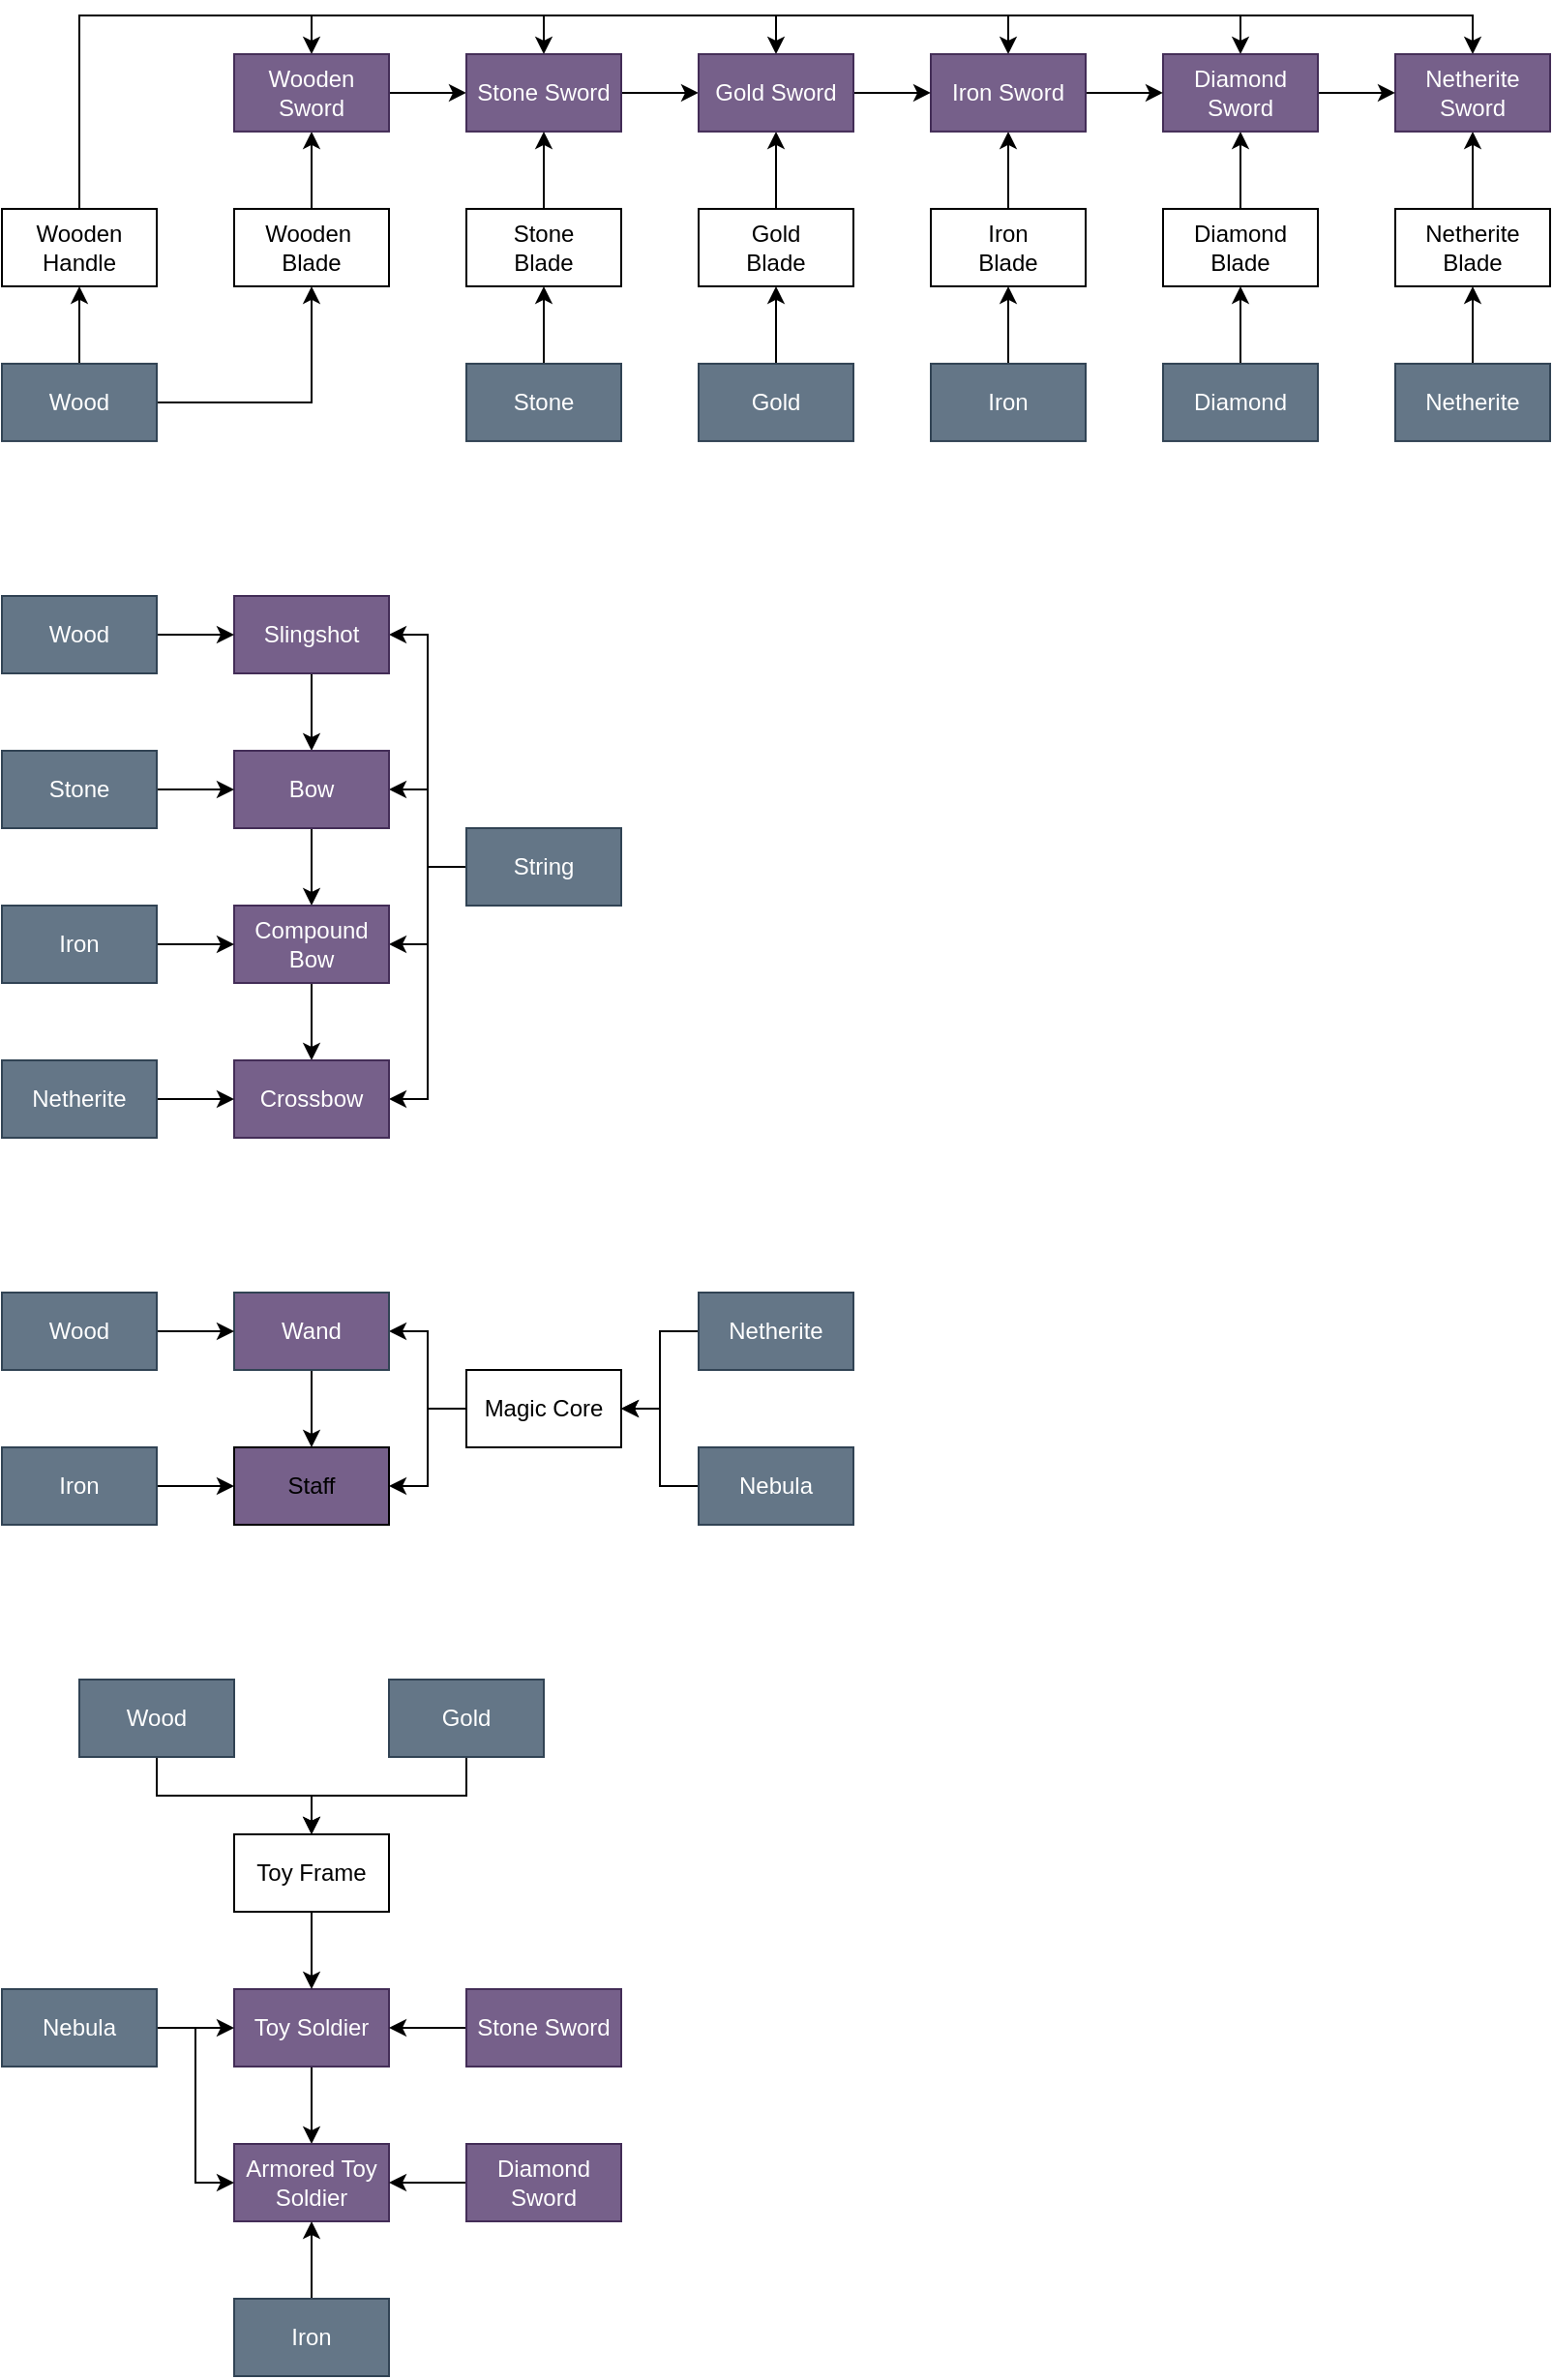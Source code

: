 <mxfile version="20.5.1" type="device"><diagram id="8wfLspg8h3ihUkC7tvms" name="Page-1"><mxGraphModel dx="2171" dy="1181" grid="1" gridSize="10" guides="1" tooltips="1" connect="1" arrows="1" fold="1" page="1" pageScale="1" pageWidth="1200" pageHeight="1920" math="0" shadow="0"><root><mxCell id="0"/><mxCell id="1" parent="0"/><mxCell id="ek0Kol-2n1qNBJbJJXOb-60" style="edgeStyle=orthogonalEdgeStyle;rounded=0;orthogonalLoop=1;jettySize=auto;html=1;entryX=0.5;entryY=1;entryDx=0;entryDy=0;" parent="1" source="ek0Kol-2n1qNBJbJJXOb-1" target="ek0Kol-2n1qNBJbJJXOb-4" edge="1"><mxGeometry relative="1" as="geometry"/></mxCell><mxCell id="ek0Kol-2n1qNBJbJJXOb-61" style="edgeStyle=orthogonalEdgeStyle;rounded=0;orthogonalLoop=1;jettySize=auto;html=1;entryX=0.5;entryY=1;entryDx=0;entryDy=0;" parent="1" source="ek0Kol-2n1qNBJbJJXOb-1" target="ek0Kol-2n1qNBJbJJXOb-5" edge="1"><mxGeometry relative="1" as="geometry"/></mxCell><mxCell id="ek0Kol-2n1qNBJbJJXOb-1" value="Wood" style="rounded=0;whiteSpace=wrap;html=1;fillColor=#647687;strokeColor=#314354;fontColor=#ffffff;" parent="1" vertex="1"><mxGeometry x="40" y="239.97" width="80" height="40" as="geometry"/></mxCell><mxCell id="ek0Kol-2n1qNBJbJJXOb-68" style="edgeStyle=orthogonalEdgeStyle;rounded=0;orthogonalLoop=1;jettySize=auto;html=1;entryX=0.5;entryY=1;entryDx=0;entryDy=0;" parent="1" source="ek0Kol-2n1qNBJbJJXOb-4" target="ek0Kol-2n1qNBJbJJXOb-7" edge="1"><mxGeometry relative="1" as="geometry"/></mxCell><mxCell id="ek0Kol-2n1qNBJbJJXOb-4" value="Wooden&amp;nbsp;&lt;br&gt;Blade" style="rounded=0;whiteSpace=wrap;html=1;" parent="1" vertex="1"><mxGeometry x="160" y="159.97" width="80" height="40" as="geometry"/></mxCell><mxCell id="ek0Kol-2n1qNBJbJJXOb-43" style="edgeStyle=orthogonalEdgeStyle;rounded=0;orthogonalLoop=1;jettySize=auto;html=1;entryX=0.5;entryY=0;entryDx=0;entryDy=0;" parent="1" source="ek0Kol-2n1qNBJbJJXOb-5" target="ek0Kol-2n1qNBJbJJXOb-42" edge="1"><mxGeometry relative="1" as="geometry"><Array as="points"><mxPoint x="80" y="59.97"/><mxPoint x="440" y="59.97"/></Array></mxGeometry></mxCell><mxCell id="ek0Kol-2n1qNBJbJJXOb-45" style="edgeStyle=orthogonalEdgeStyle;rounded=0;orthogonalLoop=1;jettySize=auto;html=1;entryX=0.5;entryY=0;entryDx=0;entryDy=0;" parent="1" source="ek0Kol-2n1qNBJbJJXOb-5" target="ek0Kol-2n1qNBJbJJXOb-40" edge="1"><mxGeometry relative="1" as="geometry"><Array as="points"><mxPoint x="80" y="59.97"/><mxPoint x="680" y="59.97"/></Array></mxGeometry></mxCell><mxCell id="ek0Kol-2n1qNBJbJJXOb-70" style="edgeStyle=orthogonalEdgeStyle;rounded=0;orthogonalLoop=1;jettySize=auto;html=1;entryX=0.5;entryY=0;entryDx=0;entryDy=0;" parent="1" source="ek0Kol-2n1qNBJbJJXOb-5" target="ek0Kol-2n1qNBJbJJXOb-18" edge="1"><mxGeometry relative="1" as="geometry"><Array as="points"><mxPoint x="80" y="59.97"/><mxPoint x="320" y="59.97"/></Array></mxGeometry></mxCell><mxCell id="ek0Kol-2n1qNBJbJJXOb-71" style="edgeStyle=orthogonalEdgeStyle;rounded=0;orthogonalLoop=1;jettySize=auto;html=1;entryX=0.5;entryY=0;entryDx=0;entryDy=0;" parent="1" source="ek0Kol-2n1qNBJbJJXOb-5" target="ek0Kol-2n1qNBJbJJXOb-7" edge="1"><mxGeometry relative="1" as="geometry"><Array as="points"><mxPoint x="80" y="59.97"/><mxPoint x="200" y="59.97"/></Array></mxGeometry></mxCell><mxCell id="ek0Kol-2n1qNBJbJJXOb-72" style="edgeStyle=orthogonalEdgeStyle;rounded=0;orthogonalLoop=1;jettySize=auto;html=1;entryX=0.5;entryY=0;entryDx=0;entryDy=0;" parent="1" source="ek0Kol-2n1qNBJbJJXOb-5" target="ek0Kol-2n1qNBJbJJXOb-41" edge="1"><mxGeometry relative="1" as="geometry"><Array as="points"><mxPoint x="80" y="59.97"/><mxPoint x="560" y="59.97"/></Array></mxGeometry></mxCell><mxCell id="ek0Kol-2n1qNBJbJJXOb-73" style="edgeStyle=orthogonalEdgeStyle;rounded=0;orthogonalLoop=1;jettySize=auto;html=1;entryX=0.5;entryY=0;entryDx=0;entryDy=0;" parent="1" source="ek0Kol-2n1qNBJbJJXOb-5" target="ek0Kol-2n1qNBJbJJXOb-39" edge="1"><mxGeometry relative="1" as="geometry"><Array as="points"><mxPoint x="80" y="59.97"/><mxPoint x="800" y="59.97"/></Array></mxGeometry></mxCell><mxCell id="ek0Kol-2n1qNBJbJJXOb-5" value="Wooden Handle" style="rounded=0;whiteSpace=wrap;html=1;" parent="1" vertex="1"><mxGeometry x="40" y="159.97" width="80" height="40" as="geometry"/></mxCell><mxCell id="ek0Kol-2n1qNBJbJJXOb-31" style="edgeStyle=orthogonalEdgeStyle;rounded=0;orthogonalLoop=1;jettySize=auto;html=1;entryX=0;entryY=0.5;entryDx=0;entryDy=0;" parent="1" source="ek0Kol-2n1qNBJbJJXOb-7" target="ek0Kol-2n1qNBJbJJXOb-18" edge="1"><mxGeometry relative="1" as="geometry"/></mxCell><mxCell id="ek0Kol-2n1qNBJbJJXOb-7" value="Wooden Sword" style="rounded=0;whiteSpace=wrap;html=1;fillColor=#76608a;fontColor=#ffffff;strokeColor=#432D57;" parent="1" vertex="1"><mxGeometry x="160" y="79.97" width="80" height="40" as="geometry"/></mxCell><mxCell id="ek0Kol-2n1qNBJbJJXOb-28" style="edgeStyle=orthogonalEdgeStyle;rounded=0;orthogonalLoop=1;jettySize=auto;html=1;entryX=0.5;entryY=1;entryDx=0;entryDy=0;" parent="1" source="ek0Kol-2n1qNBJbJJXOb-12" target="ek0Kol-2n1qNBJbJJXOb-19" edge="1"><mxGeometry relative="1" as="geometry"/></mxCell><mxCell id="ek0Kol-2n1qNBJbJJXOb-12" value="Stone" style="rounded=0;whiteSpace=wrap;html=1;fillColor=#647687;strokeColor=#314354;fontColor=#ffffff;" parent="1" vertex="1"><mxGeometry x="280" y="239.97" width="80" height="40" as="geometry"/></mxCell><mxCell id="ek0Kol-2n1qNBJbJJXOb-48" style="edgeStyle=orthogonalEdgeStyle;rounded=0;orthogonalLoop=1;jettySize=auto;html=1;entryX=0.5;entryY=1;entryDx=0;entryDy=0;" parent="1" source="ek0Kol-2n1qNBJbJJXOb-13" target="ek0Kol-2n1qNBJbJJXOb-36" edge="1"><mxGeometry relative="1" as="geometry"/></mxCell><mxCell id="ek0Kol-2n1qNBJbJJXOb-13" value="Iron" style="rounded=0;whiteSpace=wrap;html=1;fillColor=#647687;strokeColor=#314354;fontColor=#ffffff;" parent="1" vertex="1"><mxGeometry x="520" y="239.97" width="80" height="40" as="geometry"/></mxCell><mxCell id="ek0Kol-2n1qNBJbJJXOb-47" style="edgeStyle=orthogonalEdgeStyle;rounded=0;orthogonalLoop=1;jettySize=auto;html=1;entryX=0.5;entryY=1;entryDx=0;entryDy=0;" parent="1" source="ek0Kol-2n1qNBJbJJXOb-14" target="ek0Kol-2n1qNBJbJJXOb-35" edge="1"><mxGeometry relative="1" as="geometry"/></mxCell><mxCell id="ek0Kol-2n1qNBJbJJXOb-14" value="Gold" style="rounded=0;whiteSpace=wrap;html=1;fillColor=#647687;strokeColor=#314354;fontColor=#ffffff;" parent="1" vertex="1"><mxGeometry x="400" y="239.97" width="80" height="40" as="geometry"/></mxCell><mxCell id="ek0Kol-2n1qNBJbJJXOb-49" style="edgeStyle=orthogonalEdgeStyle;rounded=0;orthogonalLoop=1;jettySize=auto;html=1;entryX=0.5;entryY=1;entryDx=0;entryDy=0;" parent="1" source="ek0Kol-2n1qNBJbJJXOb-15" target="ek0Kol-2n1qNBJbJJXOb-37" edge="1"><mxGeometry relative="1" as="geometry"/></mxCell><mxCell id="ek0Kol-2n1qNBJbJJXOb-15" value="Diamond" style="rounded=0;whiteSpace=wrap;html=1;fillColor=#647687;strokeColor=#314354;fontColor=#ffffff;" parent="1" vertex="1"><mxGeometry x="640" y="239.97" width="80" height="40" as="geometry"/></mxCell><mxCell id="ek0Kol-2n1qNBJbJJXOb-50" style="edgeStyle=orthogonalEdgeStyle;rounded=0;orthogonalLoop=1;jettySize=auto;html=1;entryX=0.5;entryY=1;entryDx=0;entryDy=0;" parent="1" source="ek0Kol-2n1qNBJbJJXOb-16" target="ek0Kol-2n1qNBJbJJXOb-38" edge="1"><mxGeometry relative="1" as="geometry"/></mxCell><mxCell id="ek0Kol-2n1qNBJbJJXOb-16" value="Netherite" style="rounded=0;whiteSpace=wrap;html=1;fillColor=#647687;strokeColor=#314354;fontColor=#ffffff;" parent="1" vertex="1"><mxGeometry x="760" y="239.97" width="80" height="40" as="geometry"/></mxCell><mxCell id="jiZ31AxafmcA23wwuReJ-4" style="edgeStyle=orthogonalEdgeStyle;rounded=0;orthogonalLoop=1;jettySize=auto;html=1;entryX=1;entryY=0.5;entryDx=0;entryDy=0;" parent="1" source="ek0Kol-2n1qNBJbJJXOb-17" target="jiZ31AxafmcA23wwuReJ-2" edge="1"><mxGeometry relative="1" as="geometry"/></mxCell><mxCell id="ek0Kol-2n1qNBJbJJXOb-17" value="Nebula" style="rounded=0;whiteSpace=wrap;html=1;fillColor=#647687;strokeColor=#314354;fontColor=#ffffff;" parent="1" vertex="1"><mxGeometry x="400" y="800" width="80" height="40" as="geometry"/></mxCell><mxCell id="ek0Kol-2n1qNBJbJJXOb-56" style="edgeStyle=orthogonalEdgeStyle;rounded=0;orthogonalLoop=1;jettySize=auto;html=1;entryX=0;entryY=0.5;entryDx=0;entryDy=0;" parent="1" source="ek0Kol-2n1qNBJbJJXOb-18" target="ek0Kol-2n1qNBJbJJXOb-42" edge="1"><mxGeometry relative="1" as="geometry"/></mxCell><mxCell id="ek0Kol-2n1qNBJbJJXOb-18" value="Stone Sword" style="rounded=0;whiteSpace=wrap;html=1;fillColor=#76608a;fontColor=#ffffff;strokeColor=#432D57;" parent="1" vertex="1"><mxGeometry x="280" y="79.97" width="80" height="40" as="geometry"/></mxCell><mxCell id="ek0Kol-2n1qNBJbJJXOb-29" style="edgeStyle=orthogonalEdgeStyle;rounded=0;orthogonalLoop=1;jettySize=auto;html=1;entryX=0.5;entryY=1;entryDx=0;entryDy=0;" parent="1" source="ek0Kol-2n1qNBJbJJXOb-19" target="ek0Kol-2n1qNBJbJJXOb-18" edge="1"><mxGeometry relative="1" as="geometry"/></mxCell><mxCell id="ek0Kol-2n1qNBJbJJXOb-19" value="Stone &lt;br&gt;Blade" style="rounded=0;whiteSpace=wrap;html=1;" parent="1" vertex="1"><mxGeometry x="280" y="159.97" width="80" height="40" as="geometry"/></mxCell><mxCell id="ek0Kol-2n1qNBJbJJXOb-55" style="edgeStyle=orthogonalEdgeStyle;rounded=0;orthogonalLoop=1;jettySize=auto;html=1;entryX=0.5;entryY=1;entryDx=0;entryDy=0;" parent="1" source="ek0Kol-2n1qNBJbJJXOb-35" target="ek0Kol-2n1qNBJbJJXOb-42" edge="1"><mxGeometry relative="1" as="geometry"/></mxCell><mxCell id="ek0Kol-2n1qNBJbJJXOb-35" value="Gold&lt;br&gt;Blade" style="rounded=0;whiteSpace=wrap;html=1;" parent="1" vertex="1"><mxGeometry x="400" y="159.97" width="80" height="40" as="geometry"/></mxCell><mxCell id="ek0Kol-2n1qNBJbJJXOb-54" style="edgeStyle=orthogonalEdgeStyle;rounded=0;orthogonalLoop=1;jettySize=auto;html=1;entryX=0.5;entryY=1;entryDx=0;entryDy=0;" parent="1" source="ek0Kol-2n1qNBJbJJXOb-36" target="ek0Kol-2n1qNBJbJJXOb-41" edge="1"><mxGeometry relative="1" as="geometry"/></mxCell><mxCell id="ek0Kol-2n1qNBJbJJXOb-36" value="Iron&lt;br&gt;Blade" style="rounded=0;whiteSpace=wrap;html=1;" parent="1" vertex="1"><mxGeometry x="520" y="159.97" width="80" height="40" as="geometry"/></mxCell><mxCell id="ek0Kol-2n1qNBJbJJXOb-53" style="edgeStyle=orthogonalEdgeStyle;rounded=0;orthogonalLoop=1;jettySize=auto;html=1;entryX=0.5;entryY=1;entryDx=0;entryDy=0;" parent="1" source="ek0Kol-2n1qNBJbJJXOb-37" target="ek0Kol-2n1qNBJbJJXOb-40" edge="1"><mxGeometry relative="1" as="geometry"/></mxCell><mxCell id="ek0Kol-2n1qNBJbJJXOb-37" value="Diamond&lt;br&gt;Blade" style="rounded=0;whiteSpace=wrap;html=1;" parent="1" vertex="1"><mxGeometry x="640" y="159.97" width="80" height="40" as="geometry"/></mxCell><mxCell id="ek0Kol-2n1qNBJbJJXOb-51" style="edgeStyle=orthogonalEdgeStyle;rounded=0;orthogonalLoop=1;jettySize=auto;html=1;entryX=0.5;entryY=1;entryDx=0;entryDy=0;" parent="1" source="ek0Kol-2n1qNBJbJJXOb-38" target="ek0Kol-2n1qNBJbJJXOb-39" edge="1"><mxGeometry relative="1" as="geometry"/></mxCell><mxCell id="ek0Kol-2n1qNBJbJJXOb-38" value="Netherite&lt;br&gt;Blade" style="rounded=0;whiteSpace=wrap;html=1;" parent="1" vertex="1"><mxGeometry x="760" y="159.97" width="80" height="40" as="geometry"/></mxCell><mxCell id="ek0Kol-2n1qNBJbJJXOb-39" value="Netherite&lt;br&gt;Sword" style="rounded=0;whiteSpace=wrap;html=1;fillColor=#76608a;fontColor=#ffffff;strokeColor=#432D57;" parent="1" vertex="1"><mxGeometry x="760" y="79.97" width="80" height="40" as="geometry"/></mxCell><mxCell id="ek0Kol-2n1qNBJbJJXOb-59" style="edgeStyle=orthogonalEdgeStyle;rounded=0;orthogonalLoop=1;jettySize=auto;html=1;entryX=0;entryY=0.5;entryDx=0;entryDy=0;" parent="1" source="ek0Kol-2n1qNBJbJJXOb-40" target="ek0Kol-2n1qNBJbJJXOb-39" edge="1"><mxGeometry relative="1" as="geometry"/></mxCell><mxCell id="ek0Kol-2n1qNBJbJJXOb-40" value="Diamond Sword" style="rounded=0;whiteSpace=wrap;html=1;fillColor=#76608a;fontColor=#ffffff;strokeColor=#432D57;" parent="1" vertex="1"><mxGeometry x="640" y="79.97" width="80" height="40" as="geometry"/></mxCell><mxCell id="ek0Kol-2n1qNBJbJJXOb-58" style="edgeStyle=orthogonalEdgeStyle;rounded=0;orthogonalLoop=1;jettySize=auto;html=1;entryX=0;entryY=0.5;entryDx=0;entryDy=0;" parent="1" source="ek0Kol-2n1qNBJbJJXOb-41" target="ek0Kol-2n1qNBJbJJXOb-40" edge="1"><mxGeometry relative="1" as="geometry"/></mxCell><mxCell id="ek0Kol-2n1qNBJbJJXOb-41" value="Iron Sword" style="rounded=0;whiteSpace=wrap;html=1;fillColor=#76608a;fontColor=#ffffff;strokeColor=#432D57;" parent="1" vertex="1"><mxGeometry x="520" y="79.97" width="80" height="40" as="geometry"/></mxCell><mxCell id="ek0Kol-2n1qNBJbJJXOb-57" style="edgeStyle=orthogonalEdgeStyle;rounded=0;orthogonalLoop=1;jettySize=auto;html=1;entryX=0;entryY=0.5;entryDx=0;entryDy=0;" parent="1" source="ek0Kol-2n1qNBJbJJXOb-42" target="ek0Kol-2n1qNBJbJJXOb-41" edge="1"><mxGeometry relative="1" as="geometry"/></mxCell><mxCell id="ek0Kol-2n1qNBJbJJXOb-42" value="Gold Sword" style="rounded=0;whiteSpace=wrap;html=1;fillColor=#76608a;fontColor=#ffffff;strokeColor=#432D57;" parent="1" vertex="1"><mxGeometry x="400" y="79.97" width="80" height="40" as="geometry"/></mxCell><mxCell id="jiZ31AxafmcA23wwuReJ-6" style="edgeStyle=orthogonalEdgeStyle;rounded=0;orthogonalLoop=1;jettySize=auto;html=1;entryX=1;entryY=0.5;entryDx=0;entryDy=0;" parent="1" source="jiZ31AxafmcA23wwuReJ-2" target="jiZ31AxafmcA23wwuReJ-5" edge="1"><mxGeometry relative="1" as="geometry"/></mxCell><mxCell id="gLYv3Sq6rhuhGYhUuEAk-39" style="edgeStyle=orthogonalEdgeStyle;rounded=0;orthogonalLoop=1;jettySize=auto;html=1;entryX=1;entryY=0.5;entryDx=0;entryDy=0;" edge="1" parent="1" source="jiZ31AxafmcA23wwuReJ-2" target="jiZ31AxafmcA23wwuReJ-8"><mxGeometry relative="1" as="geometry"/></mxCell><mxCell id="jiZ31AxafmcA23wwuReJ-2" value="Magic Core" style="rounded=0;whiteSpace=wrap;html=1;" parent="1" vertex="1"><mxGeometry x="280" y="760" width="80" height="40" as="geometry"/></mxCell><mxCell id="jiZ31AxafmcA23wwuReJ-9" style="edgeStyle=orthogonalEdgeStyle;rounded=0;orthogonalLoop=1;jettySize=auto;html=1;entryX=0.5;entryY=0;entryDx=0;entryDy=0;" parent="1" source="jiZ31AxafmcA23wwuReJ-5" target="jiZ31AxafmcA23wwuReJ-8" edge="1"><mxGeometry relative="1" as="geometry"/></mxCell><mxCell id="jiZ31AxafmcA23wwuReJ-5" value="Wand" style="rounded=0;whiteSpace=wrap;html=1;fillColor=#76608A;strokeColor=#314354;fontColor=#ffffff;" parent="1" vertex="1"><mxGeometry x="160" y="720" width="80" height="40" as="geometry"/></mxCell><mxCell id="jiZ31AxafmcA23wwuReJ-8" value="Staff" style="rounded=0;whiteSpace=wrap;html=1;fillColor=#76608A;" parent="1" vertex="1"><mxGeometry x="160" y="800" width="80" height="40" as="geometry"/></mxCell><mxCell id="gLYv3Sq6rhuhGYhUuEAk-34" style="edgeStyle=orthogonalEdgeStyle;rounded=0;orthogonalLoop=1;jettySize=auto;html=1;entryX=1;entryY=0.5;entryDx=0;entryDy=0;" edge="1" parent="1" source="gLYv3Sq6rhuhGYhUuEAk-1" target="gLYv3Sq6rhuhGYhUuEAk-2"><mxGeometry relative="1" as="geometry"/></mxCell><mxCell id="gLYv3Sq6rhuhGYhUuEAk-35" style="edgeStyle=orthogonalEdgeStyle;rounded=0;orthogonalLoop=1;jettySize=auto;html=1;entryX=1;entryY=0.5;entryDx=0;entryDy=0;" edge="1" parent="1" source="gLYv3Sq6rhuhGYhUuEAk-1" target="gLYv3Sq6rhuhGYhUuEAk-3"><mxGeometry relative="1" as="geometry"/></mxCell><mxCell id="gLYv3Sq6rhuhGYhUuEAk-36" style="edgeStyle=orthogonalEdgeStyle;rounded=0;orthogonalLoop=1;jettySize=auto;html=1;entryX=1;entryY=0.5;entryDx=0;entryDy=0;" edge="1" parent="1" source="gLYv3Sq6rhuhGYhUuEAk-1" target="gLYv3Sq6rhuhGYhUuEAk-4"><mxGeometry relative="1" as="geometry"/></mxCell><mxCell id="gLYv3Sq6rhuhGYhUuEAk-37" style="edgeStyle=orthogonalEdgeStyle;rounded=0;orthogonalLoop=1;jettySize=auto;html=1;entryX=1;entryY=0.5;entryDx=0;entryDy=0;" edge="1" parent="1" source="gLYv3Sq6rhuhGYhUuEAk-1" target="gLYv3Sq6rhuhGYhUuEAk-5"><mxGeometry relative="1" as="geometry"/></mxCell><mxCell id="gLYv3Sq6rhuhGYhUuEAk-1" value="String" style="rounded=0;whiteSpace=wrap;html=1;fillColor=#647687;strokeColor=#314354;fontColor=#ffffff;" vertex="1" parent="1"><mxGeometry x="280" y="480" width="80" height="40" as="geometry"/></mxCell><mxCell id="gLYv3Sq6rhuhGYhUuEAk-22" style="edgeStyle=orthogonalEdgeStyle;rounded=0;orthogonalLoop=1;jettySize=auto;html=1;" edge="1" parent="1" source="gLYv3Sq6rhuhGYhUuEAk-2" target="gLYv3Sq6rhuhGYhUuEAk-3"><mxGeometry relative="1" as="geometry"/></mxCell><mxCell id="gLYv3Sq6rhuhGYhUuEAk-2" value="Slingshot" style="rounded=0;whiteSpace=wrap;html=1;fillColor=#76608a;fontColor=#ffffff;strokeColor=#432D57;" vertex="1" parent="1"><mxGeometry x="160" y="360" width="80" height="40" as="geometry"/></mxCell><mxCell id="gLYv3Sq6rhuhGYhUuEAk-23" style="edgeStyle=orthogonalEdgeStyle;rounded=0;orthogonalLoop=1;jettySize=auto;html=1;" edge="1" parent="1" source="gLYv3Sq6rhuhGYhUuEAk-3" target="gLYv3Sq6rhuhGYhUuEAk-4"><mxGeometry relative="1" as="geometry"/></mxCell><mxCell id="gLYv3Sq6rhuhGYhUuEAk-3" value="Bow" style="rounded=0;whiteSpace=wrap;html=1;fillColor=#76608a;fontColor=#ffffff;strokeColor=#432D57;" vertex="1" parent="1"><mxGeometry x="160" y="440" width="80" height="40" as="geometry"/></mxCell><mxCell id="gLYv3Sq6rhuhGYhUuEAk-24" style="edgeStyle=orthogonalEdgeStyle;rounded=0;orthogonalLoop=1;jettySize=auto;html=1;entryX=0.5;entryY=0;entryDx=0;entryDy=0;" edge="1" parent="1" source="gLYv3Sq6rhuhGYhUuEAk-4" target="gLYv3Sq6rhuhGYhUuEAk-5"><mxGeometry relative="1" as="geometry"/></mxCell><mxCell id="gLYv3Sq6rhuhGYhUuEAk-4" value="Compound Bow" style="rounded=0;whiteSpace=wrap;html=1;fillColor=#76608a;fontColor=#ffffff;strokeColor=#432D57;" vertex="1" parent="1"><mxGeometry x="160" y="520" width="80" height="40" as="geometry"/></mxCell><mxCell id="gLYv3Sq6rhuhGYhUuEAk-5" value="Crossbow" style="rounded=0;whiteSpace=wrap;html=1;fillColor=#76608a;fontColor=#ffffff;strokeColor=#432D57;" vertex="1" parent="1"><mxGeometry x="160" y="600" width="80" height="40" as="geometry"/></mxCell><mxCell id="gLYv3Sq6rhuhGYhUuEAk-40" style="edgeStyle=orthogonalEdgeStyle;rounded=0;orthogonalLoop=1;jettySize=auto;html=1;entryX=1;entryY=0.5;entryDx=0;entryDy=0;" edge="1" parent="1" source="gLYv3Sq6rhuhGYhUuEAk-6" target="jiZ31AxafmcA23wwuReJ-2"><mxGeometry relative="1" as="geometry"/></mxCell><mxCell id="gLYv3Sq6rhuhGYhUuEAk-6" value="Netherite" style="rounded=0;whiteSpace=wrap;html=1;fillColor=#647687;strokeColor=#314354;fontColor=#ffffff;" vertex="1" parent="1"><mxGeometry x="400" y="720" width="80" height="40" as="geometry"/></mxCell><mxCell id="gLYv3Sq6rhuhGYhUuEAk-38" style="edgeStyle=orthogonalEdgeStyle;rounded=0;orthogonalLoop=1;jettySize=auto;html=1;entryX=0;entryY=0.5;entryDx=0;entryDy=0;" edge="1" parent="1" source="gLYv3Sq6rhuhGYhUuEAk-7" target="jiZ31AxafmcA23wwuReJ-5"><mxGeometry relative="1" as="geometry"/></mxCell><mxCell id="gLYv3Sq6rhuhGYhUuEAk-7" value="Wood" style="rounded=0;whiteSpace=wrap;html=1;fillColor=#647687;strokeColor=#314354;fontColor=#ffffff;" vertex="1" parent="1"><mxGeometry x="40" y="720" width="80" height="40" as="geometry"/></mxCell><mxCell id="gLYv3Sq6rhuhGYhUuEAk-11" style="edgeStyle=orthogonalEdgeStyle;rounded=0;orthogonalLoop=1;jettySize=auto;html=1;entryX=0;entryY=0.5;entryDx=0;entryDy=0;" edge="1" parent="1" source="gLYv3Sq6rhuhGYhUuEAk-10" target="jiZ31AxafmcA23wwuReJ-8"><mxGeometry relative="1" as="geometry"/></mxCell><mxCell id="gLYv3Sq6rhuhGYhUuEAk-10" value="Iron" style="rounded=0;whiteSpace=wrap;html=1;fillColor=#647687;strokeColor=#314354;fontColor=#ffffff;" vertex="1" parent="1"><mxGeometry x="40" y="800" width="80" height="40" as="geometry"/></mxCell><mxCell id="gLYv3Sq6rhuhGYhUuEAk-30" style="edgeStyle=orthogonalEdgeStyle;rounded=0;orthogonalLoop=1;jettySize=auto;html=1;entryX=0;entryY=0.5;entryDx=0;entryDy=0;" edge="1" parent="1" source="gLYv3Sq6rhuhGYhUuEAk-12" target="gLYv3Sq6rhuhGYhUuEAk-2"><mxGeometry relative="1" as="geometry"/></mxCell><mxCell id="gLYv3Sq6rhuhGYhUuEAk-12" value="Wood" style="rounded=0;whiteSpace=wrap;html=1;fillColor=#647687;strokeColor=#314354;fontColor=#ffffff;" vertex="1" parent="1"><mxGeometry x="40" y="360" width="80" height="40" as="geometry"/></mxCell><mxCell id="gLYv3Sq6rhuhGYhUuEAk-27" style="edgeStyle=orthogonalEdgeStyle;rounded=0;orthogonalLoop=1;jettySize=auto;html=1;entryX=0;entryY=0.5;entryDx=0;entryDy=0;" edge="1" parent="1" source="gLYv3Sq6rhuhGYhUuEAk-18" target="gLYv3Sq6rhuhGYhUuEAk-4"><mxGeometry relative="1" as="geometry"/></mxCell><mxCell id="gLYv3Sq6rhuhGYhUuEAk-18" value="Iron" style="rounded=0;whiteSpace=wrap;html=1;fillColor=#647687;strokeColor=#314354;fontColor=#ffffff;" vertex="1" parent="1"><mxGeometry x="40" y="520" width="80" height="40" as="geometry"/></mxCell><mxCell id="gLYv3Sq6rhuhGYhUuEAk-28" style="edgeStyle=orthogonalEdgeStyle;rounded=0;orthogonalLoop=1;jettySize=auto;html=1;" edge="1" parent="1" source="gLYv3Sq6rhuhGYhUuEAk-20" target="gLYv3Sq6rhuhGYhUuEAk-5"><mxGeometry relative="1" as="geometry"/></mxCell><mxCell id="gLYv3Sq6rhuhGYhUuEAk-20" value="Netherite" style="rounded=0;whiteSpace=wrap;html=1;fillColor=#647687;strokeColor=#314354;fontColor=#ffffff;" vertex="1" parent="1"><mxGeometry x="40" y="600" width="80" height="40" as="geometry"/></mxCell><mxCell id="gLYv3Sq6rhuhGYhUuEAk-33" style="edgeStyle=orthogonalEdgeStyle;rounded=0;orthogonalLoop=1;jettySize=auto;html=1;entryX=0;entryY=0.5;entryDx=0;entryDy=0;" edge="1" parent="1" source="gLYv3Sq6rhuhGYhUuEAk-32" target="gLYv3Sq6rhuhGYhUuEAk-3"><mxGeometry relative="1" as="geometry"/></mxCell><mxCell id="gLYv3Sq6rhuhGYhUuEAk-32" value="Stone" style="rounded=0;whiteSpace=wrap;html=1;fillColor=#647687;strokeColor=#314354;fontColor=#ffffff;" vertex="1" parent="1"><mxGeometry x="40" y="440" width="80" height="40" as="geometry"/></mxCell><mxCell id="gLYv3Sq6rhuhGYhUuEAk-54" style="edgeStyle=orthogonalEdgeStyle;rounded=0;orthogonalLoop=1;jettySize=auto;html=1;entryX=0.5;entryY=0;entryDx=0;entryDy=0;" edge="1" parent="1" source="gLYv3Sq6rhuhGYhUuEAk-41" target="gLYv3Sq6rhuhGYhUuEAk-42"><mxGeometry relative="1" as="geometry"/></mxCell><mxCell id="gLYv3Sq6rhuhGYhUuEAk-41" value="Toy Soldier" style="rounded=0;whiteSpace=wrap;html=1;fillColor=#76608a;fontColor=#ffffff;strokeColor=#432D57;" vertex="1" parent="1"><mxGeometry x="160" y="1080" width="80" height="40" as="geometry"/></mxCell><mxCell id="gLYv3Sq6rhuhGYhUuEAk-42" value="Armored Toy Soldier" style="rounded=0;whiteSpace=wrap;html=1;fillColor=#76608a;fontColor=#ffffff;strokeColor=#432D57;" vertex="1" parent="1"><mxGeometry x="160" y="1160" width="80" height="40" as="geometry"/></mxCell><mxCell id="gLYv3Sq6rhuhGYhUuEAk-49" style="edgeStyle=orthogonalEdgeStyle;rounded=0;orthogonalLoop=1;jettySize=auto;html=1;entryX=0;entryY=0.5;entryDx=0;entryDy=0;" edge="1" parent="1" source="gLYv3Sq6rhuhGYhUuEAk-43" target="gLYv3Sq6rhuhGYhUuEAk-41"><mxGeometry relative="1" as="geometry"/></mxCell><mxCell id="gLYv3Sq6rhuhGYhUuEAk-50" style="edgeStyle=orthogonalEdgeStyle;rounded=0;orthogonalLoop=1;jettySize=auto;html=1;entryX=0;entryY=0.5;entryDx=0;entryDy=0;" edge="1" parent="1" source="gLYv3Sq6rhuhGYhUuEAk-43" target="gLYv3Sq6rhuhGYhUuEAk-42"><mxGeometry relative="1" as="geometry"/></mxCell><mxCell id="gLYv3Sq6rhuhGYhUuEAk-43" value="Nebula" style="rounded=0;whiteSpace=wrap;html=1;fillColor=#647687;strokeColor=#314354;fontColor=#ffffff;" vertex="1" parent="1"><mxGeometry x="40" y="1080" width="80" height="40" as="geometry"/></mxCell><mxCell id="gLYv3Sq6rhuhGYhUuEAk-58" style="edgeStyle=orthogonalEdgeStyle;rounded=0;orthogonalLoop=1;jettySize=auto;html=1;entryX=0.5;entryY=0;entryDx=0;entryDy=0;" edge="1" parent="1" source="gLYv3Sq6rhuhGYhUuEAk-44" target="gLYv3Sq6rhuhGYhUuEAk-46"><mxGeometry relative="1" as="geometry"/></mxCell><mxCell id="gLYv3Sq6rhuhGYhUuEAk-44" value="Wood" style="rounded=0;whiteSpace=wrap;html=1;fillColor=#647687;strokeColor=#314354;fontColor=#ffffff;" vertex="1" parent="1"><mxGeometry x="80" y="920" width="80" height="40" as="geometry"/></mxCell><mxCell id="gLYv3Sq6rhuhGYhUuEAk-57" style="edgeStyle=orthogonalEdgeStyle;rounded=0;orthogonalLoop=1;jettySize=auto;html=1;" edge="1" parent="1" source="gLYv3Sq6rhuhGYhUuEAk-45" target="gLYv3Sq6rhuhGYhUuEAk-46"><mxGeometry relative="1" as="geometry"/></mxCell><mxCell id="gLYv3Sq6rhuhGYhUuEAk-45" value="Gold" style="rounded=0;whiteSpace=wrap;html=1;fillColor=#647687;strokeColor=#314354;fontColor=#ffffff;" vertex="1" parent="1"><mxGeometry x="240" y="920" width="80" height="40" as="geometry"/></mxCell><mxCell id="gLYv3Sq6rhuhGYhUuEAk-53" style="edgeStyle=orthogonalEdgeStyle;rounded=0;orthogonalLoop=1;jettySize=auto;html=1;" edge="1" parent="1" source="gLYv3Sq6rhuhGYhUuEAk-46" target="gLYv3Sq6rhuhGYhUuEAk-41"><mxGeometry relative="1" as="geometry"/></mxCell><mxCell id="gLYv3Sq6rhuhGYhUuEAk-46" value="Toy Frame" style="rounded=0;whiteSpace=wrap;html=1;" vertex="1" parent="1"><mxGeometry x="160" y="1000" width="80" height="40" as="geometry"/></mxCell><mxCell id="gLYv3Sq6rhuhGYhUuEAk-59" style="edgeStyle=orthogonalEdgeStyle;rounded=0;orthogonalLoop=1;jettySize=auto;html=1;entryX=1;entryY=0.5;entryDx=0;entryDy=0;" edge="1" parent="1" source="gLYv3Sq6rhuhGYhUuEAk-55" target="gLYv3Sq6rhuhGYhUuEAk-41"><mxGeometry relative="1" as="geometry"/></mxCell><mxCell id="gLYv3Sq6rhuhGYhUuEAk-55" value="Stone Sword" style="rounded=0;whiteSpace=wrap;html=1;fillColor=#76608a;fontColor=#ffffff;strokeColor=#432D57;" vertex="1" parent="1"><mxGeometry x="280" y="1080" width="80" height="40" as="geometry"/></mxCell><mxCell id="gLYv3Sq6rhuhGYhUuEAk-61" style="edgeStyle=orthogonalEdgeStyle;rounded=0;orthogonalLoop=1;jettySize=auto;html=1;entryX=0.5;entryY=1;entryDx=0;entryDy=0;" edge="1" parent="1" source="gLYv3Sq6rhuhGYhUuEAk-60" target="gLYv3Sq6rhuhGYhUuEAk-42"><mxGeometry relative="1" as="geometry"/></mxCell><mxCell id="gLYv3Sq6rhuhGYhUuEAk-60" value="Iron" style="rounded=0;whiteSpace=wrap;html=1;fillColor=#647687;strokeColor=#314354;fontColor=#ffffff;" vertex="1" parent="1"><mxGeometry x="160" y="1240" width="80" height="40" as="geometry"/></mxCell><mxCell id="gLYv3Sq6rhuhGYhUuEAk-63" style="edgeStyle=orthogonalEdgeStyle;rounded=0;orthogonalLoop=1;jettySize=auto;html=1;" edge="1" parent="1" source="gLYv3Sq6rhuhGYhUuEAk-62" target="gLYv3Sq6rhuhGYhUuEAk-42"><mxGeometry relative="1" as="geometry"/></mxCell><mxCell id="gLYv3Sq6rhuhGYhUuEAk-62" value="Diamond Sword" style="rounded=0;whiteSpace=wrap;html=1;fillColor=#76608a;fontColor=#ffffff;strokeColor=#432D57;" vertex="1" parent="1"><mxGeometry x="280" y="1160" width="80" height="40" as="geometry"/></mxCell></root></mxGraphModel></diagram></mxfile>